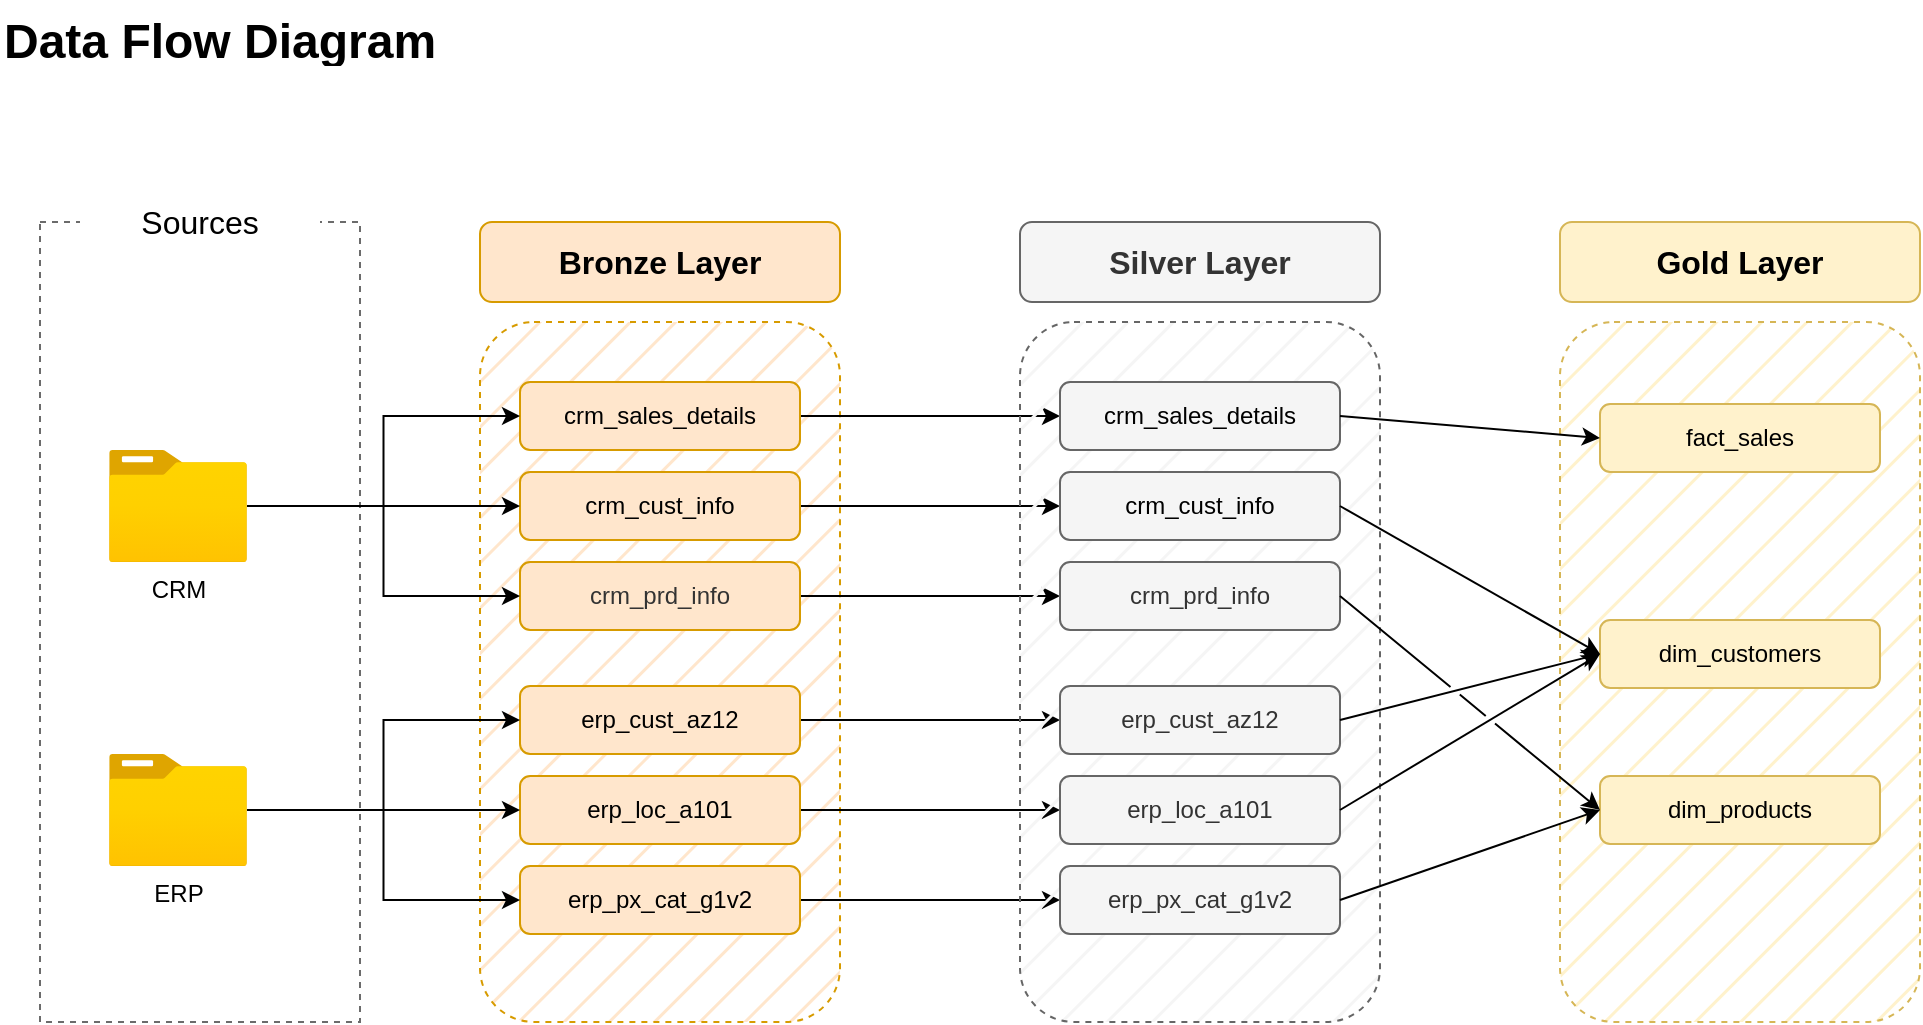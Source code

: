 <mxfile version="27.0.5">
  <diagram name="Page-1" id="aebnK3V7XL3wZ_iLVCu8">
    <mxGraphModel grid="1" page="1" gridSize="10" guides="1" tooltips="1" connect="1" arrows="1" fold="1" pageScale="1" pageWidth="1169" pageHeight="1654" math="0" shadow="0">
      <root>
        <mxCell id="0" />
        <mxCell id="1" parent="0" />
        <mxCell id="yjwQ3AwGPb4EgcVoTuyI-1" value="" style="rounded=0;whiteSpace=wrap;html=1;fillColor=none;dashed=1;strokeColor=#6B6B6B;" vertex="1" parent="1">
          <mxGeometry x="-100" y="121" width="160" height="400" as="geometry" />
        </mxCell>
        <mxCell id="yjwQ3AwGPb4EgcVoTuyI-2" value="&lt;font style=&quot;font-size: 16px;&quot;&gt;Sources&lt;/font&gt;" style="rounded=1;whiteSpace=wrap;html=1;strokeColor=none;" vertex="1" parent="1">
          <mxGeometry x="-80" y="101" width="120" height="40" as="geometry" />
        </mxCell>
        <mxCell id="yjwQ3AwGPb4EgcVoTuyI-7" value="" style="group" connectable="0" vertex="1" parent="1">
          <mxGeometry x="-65.5" y="229" width="80" height="70" as="geometry" />
        </mxCell>
        <mxCell id="yjwQ3AwGPb4EgcVoTuyI-5" value="CRM" style="image;aspect=fixed;html=1;points=[];align=center;fontSize=12;image=img/lib/azure2/general/Folder_Blank.svg;" vertex="1" parent="yjwQ3AwGPb4EgcVoTuyI-7">
          <mxGeometry y="6" width="69" height="56.0" as="geometry" />
        </mxCell>
        <mxCell id="yjwQ3AwGPb4EgcVoTuyI-11" value="" style="group" connectable="0" vertex="1" parent="1">
          <mxGeometry x="-65.5" y="387" width="80" height="70" as="geometry" />
        </mxCell>
        <mxCell id="yjwQ3AwGPb4EgcVoTuyI-8" value="ERP" style="image;aspect=fixed;html=1;points=[];align=center;fontSize=12;image=img/lib/azure2/general/Folder_Blank.svg;" vertex="1" parent="yjwQ3AwGPb4EgcVoTuyI-11">
          <mxGeometry width="69" height="56.0" as="geometry" />
        </mxCell>
        <mxCell id="yjwQ3AwGPb4EgcVoTuyI-15" value="" style="rounded=1;whiteSpace=wrap;html=1;fillColor=#ffe6cc;strokeColor=#d79b00;fillStyle=hatch;dashed=1;" vertex="1" parent="1">
          <mxGeometry x="120" y="171" width="180" height="350" as="geometry" />
        </mxCell>
        <mxCell id="yjwQ3AwGPb4EgcVoTuyI-17" value="&lt;font style=&quot;font-size: 16px;&quot;&gt;&lt;b&gt;Bronze Layer&lt;/b&gt;&lt;/font&gt;" style="rounded=1;whiteSpace=wrap;html=1;fillColor=#ffe6cc;strokeColor=#d79b00;" vertex="1" parent="1">
          <mxGeometry x="120" y="121" width="180" height="40" as="geometry" />
        </mxCell>
        <mxCell id="yjwQ3AwGPb4EgcVoTuyI-42" style="edgeStyle=orthogonalEdgeStyle;rounded=0;orthogonalLoop=1;jettySize=auto;html=1;entryX=0;entryY=0.5;entryDx=0;entryDy=0;" edge="1" parent="1" source="yjwQ3AwGPb4EgcVoTuyI-18" target="yjwQ3AwGPb4EgcVoTuyI-36">
          <mxGeometry relative="1" as="geometry" />
        </mxCell>
        <mxCell id="yjwQ3AwGPb4EgcVoTuyI-18" value="crm_sales_details" style="rounded=1;whiteSpace=wrap;html=1;fillColor=#ffe6cc;strokeColor=#d79b00;" vertex="1" parent="1">
          <mxGeometry x="140" y="201" width="140" height="34" as="geometry" />
        </mxCell>
        <mxCell id="yjwQ3AwGPb4EgcVoTuyI-43" style="edgeStyle=orthogonalEdgeStyle;rounded=0;orthogonalLoop=1;jettySize=auto;html=1;entryX=0;entryY=0.5;entryDx=0;entryDy=0;" edge="1" parent="1" source="yjwQ3AwGPb4EgcVoTuyI-19" target="yjwQ3AwGPb4EgcVoTuyI-37">
          <mxGeometry relative="1" as="geometry" />
        </mxCell>
        <mxCell id="yjwQ3AwGPb4EgcVoTuyI-19" value="crm_cust_info" style="rounded=1;whiteSpace=wrap;html=1;fillColor=#ffe6cc;strokeColor=#d79b00;" vertex="1" parent="1">
          <mxGeometry x="140" y="246" width="140" height="34" as="geometry" />
        </mxCell>
        <mxCell id="yjwQ3AwGPb4EgcVoTuyI-44" style="edgeStyle=orthogonalEdgeStyle;rounded=0;orthogonalLoop=1;jettySize=auto;html=1;entryX=0;entryY=0.5;entryDx=0;entryDy=0;" edge="1" parent="1" source="yjwQ3AwGPb4EgcVoTuyI-20" target="yjwQ3AwGPb4EgcVoTuyI-38">
          <mxGeometry relative="1" as="geometry" />
        </mxCell>
        <mxCell id="yjwQ3AwGPb4EgcVoTuyI-20" value="&lt;span style=&quot;color: rgb(51, 51, 51);&quot;&gt;crm_prd_info&lt;/span&gt;" style="rounded=1;whiteSpace=wrap;html=1;fillColor=#ffe6cc;strokeColor=#d79b00;" vertex="1" parent="1">
          <mxGeometry x="140" y="291" width="140" height="34" as="geometry" />
        </mxCell>
        <mxCell id="yjwQ3AwGPb4EgcVoTuyI-24" style="edgeStyle=orthogonalEdgeStyle;rounded=0;orthogonalLoop=1;jettySize=auto;html=1;entryX=0;entryY=0.5;entryDx=0;entryDy=0;" edge="1" parent="1" source="yjwQ3AwGPb4EgcVoTuyI-5" target="yjwQ3AwGPb4EgcVoTuyI-18">
          <mxGeometry relative="1" as="geometry" />
        </mxCell>
        <mxCell id="yjwQ3AwGPb4EgcVoTuyI-25" style="edgeStyle=orthogonalEdgeStyle;rounded=0;orthogonalLoop=1;jettySize=auto;html=1;entryX=0;entryY=0.5;entryDx=0;entryDy=0;" edge="1" parent="1" source="yjwQ3AwGPb4EgcVoTuyI-5" target="yjwQ3AwGPb4EgcVoTuyI-20">
          <mxGeometry relative="1" as="geometry" />
        </mxCell>
        <mxCell id="yjwQ3AwGPb4EgcVoTuyI-26" style="edgeStyle=orthogonalEdgeStyle;rounded=0;orthogonalLoop=1;jettySize=auto;html=1;entryX=0;entryY=0.5;entryDx=0;entryDy=0;" edge="1" parent="1" source="yjwQ3AwGPb4EgcVoTuyI-5" target="yjwQ3AwGPb4EgcVoTuyI-19">
          <mxGeometry relative="1" as="geometry" />
        </mxCell>
        <mxCell id="yjwQ3AwGPb4EgcVoTuyI-45" style="edgeStyle=orthogonalEdgeStyle;rounded=0;orthogonalLoop=1;jettySize=auto;html=1;entryX=0;entryY=0.5;entryDx=0;entryDy=0;" edge="1" parent="1" source="yjwQ3AwGPb4EgcVoTuyI-27" target="yjwQ3AwGPb4EgcVoTuyI-39">
          <mxGeometry relative="1" as="geometry" />
        </mxCell>
        <mxCell id="yjwQ3AwGPb4EgcVoTuyI-27" value="erp_cust_az12" style="rounded=1;whiteSpace=wrap;html=1;fillColor=#ffe6cc;strokeColor=#d79b00;" vertex="1" parent="1">
          <mxGeometry x="140" y="353" width="140" height="34" as="geometry" />
        </mxCell>
        <mxCell id="yjwQ3AwGPb4EgcVoTuyI-46" style="edgeStyle=orthogonalEdgeStyle;rounded=0;orthogonalLoop=1;jettySize=auto;html=1;entryX=0;entryY=0.5;entryDx=0;entryDy=0;" edge="1" parent="1" source="yjwQ3AwGPb4EgcVoTuyI-28" target="yjwQ3AwGPb4EgcVoTuyI-40">
          <mxGeometry relative="1" as="geometry" />
        </mxCell>
        <mxCell id="yjwQ3AwGPb4EgcVoTuyI-28" value="erp_loc_a101" style="rounded=1;whiteSpace=wrap;html=1;fillColor=#ffe6cc;strokeColor=#d79b00;" vertex="1" parent="1">
          <mxGeometry x="140" y="398" width="140" height="34" as="geometry" />
        </mxCell>
        <mxCell id="yjwQ3AwGPb4EgcVoTuyI-47" style="edgeStyle=orthogonalEdgeStyle;rounded=0;orthogonalLoop=1;jettySize=auto;html=1;entryX=0;entryY=0.5;entryDx=0;entryDy=0;" edge="1" parent="1" source="yjwQ3AwGPb4EgcVoTuyI-29" target="yjwQ3AwGPb4EgcVoTuyI-41">
          <mxGeometry relative="1" as="geometry" />
        </mxCell>
        <mxCell id="yjwQ3AwGPb4EgcVoTuyI-29" value="erp_px_cat_g1v2" style="rounded=1;whiteSpace=wrap;html=1;fillColor=#ffe6cc;strokeColor=#d79b00;" vertex="1" parent="1">
          <mxGeometry x="140" y="443" width="140" height="34" as="geometry" />
        </mxCell>
        <mxCell id="yjwQ3AwGPb4EgcVoTuyI-30" style="edgeStyle=orthogonalEdgeStyle;rounded=0;orthogonalLoop=1;jettySize=auto;html=1;entryX=0;entryY=0.5;entryDx=0;entryDy=0;" edge="1" parent="1" source="yjwQ3AwGPb4EgcVoTuyI-8" target="yjwQ3AwGPb4EgcVoTuyI-27">
          <mxGeometry relative="1" as="geometry" />
        </mxCell>
        <mxCell id="yjwQ3AwGPb4EgcVoTuyI-31" style="edgeStyle=orthogonalEdgeStyle;rounded=0;orthogonalLoop=1;jettySize=auto;html=1;entryX=0;entryY=0.5;entryDx=0;entryDy=0;" edge="1" parent="1" source="yjwQ3AwGPb4EgcVoTuyI-8" target="yjwQ3AwGPb4EgcVoTuyI-28">
          <mxGeometry relative="1" as="geometry" />
        </mxCell>
        <mxCell id="yjwQ3AwGPb4EgcVoTuyI-32" style="edgeStyle=orthogonalEdgeStyle;rounded=0;orthogonalLoop=1;jettySize=auto;html=1;entryX=0;entryY=0.5;entryDx=0;entryDy=0;" edge="1" parent="1" source="yjwQ3AwGPb4EgcVoTuyI-8" target="yjwQ3AwGPb4EgcVoTuyI-29">
          <mxGeometry relative="1" as="geometry" />
        </mxCell>
        <mxCell id="yjwQ3AwGPb4EgcVoTuyI-33" value="&lt;h1 style=&quot;margin-top: 0px;&quot;&gt;Data Flow Diagram&lt;/h1&gt;" style="text;html=1;whiteSpace=wrap;overflow=hidden;rounded=0;" vertex="1" parent="1">
          <mxGeometry x="-120" y="10" width="320" height="30" as="geometry" />
        </mxCell>
        <mxCell id="yjwQ3AwGPb4EgcVoTuyI-34" value="" style="rounded=1;whiteSpace=wrap;html=1;fillColor=#f5f5f5;strokeColor=#666666;fillStyle=hatch;dashed=1;fontColor=#333333;" vertex="1" parent="1">
          <mxGeometry x="390" y="171" width="180" height="350" as="geometry" />
        </mxCell>
        <mxCell id="yjwQ3AwGPb4EgcVoTuyI-35" value="&lt;font style=&quot;font-size: 16px;&quot;&gt;&lt;b&gt;Silver Layer&lt;/b&gt;&lt;/font&gt;" style="rounded=1;whiteSpace=wrap;html=1;fillColor=#f5f5f5;strokeColor=#666666;fontColor=#333333;" vertex="1" parent="1">
          <mxGeometry x="390" y="121" width="180" height="40" as="geometry" />
        </mxCell>
        <mxCell id="yjwQ3AwGPb4EgcVoTuyI-36" value="&lt;span style=&quot;color: rgb(0, 0, 0);&quot;&gt;crm_sales_details&lt;/span&gt;" style="rounded=1;whiteSpace=wrap;html=1;fillColor=#f5f5f5;strokeColor=#666666;fontColor=#333333;" vertex="1" parent="1">
          <mxGeometry x="410" y="201" width="140" height="34" as="geometry" />
        </mxCell>
        <mxCell id="yjwQ3AwGPb4EgcVoTuyI-37" value="&lt;span style=&quot;color: rgb(0, 0, 0);&quot;&gt;crm_cust_info&lt;/span&gt;" style="rounded=1;whiteSpace=wrap;html=1;fillColor=#f5f5f5;strokeColor=#666666;fontColor=#333333;" vertex="1" parent="1">
          <mxGeometry x="410" y="246" width="140" height="34" as="geometry" />
        </mxCell>
        <mxCell id="yjwQ3AwGPb4EgcVoTuyI-38" value="crm_prd_info" style="rounded=1;whiteSpace=wrap;html=1;fillColor=#f5f5f5;strokeColor=#666666;fontColor=#333333;" vertex="1" parent="1">
          <mxGeometry x="410" y="291" width="140" height="34" as="geometry" />
        </mxCell>
        <mxCell id="yjwQ3AwGPb4EgcVoTuyI-39" value="erp_cust_az12" style="rounded=1;whiteSpace=wrap;html=1;fillColor=#f5f5f5;strokeColor=#666666;fontColor=#333333;" vertex="1" parent="1">
          <mxGeometry x="410" y="353" width="140" height="34" as="geometry" />
        </mxCell>
        <mxCell id="yjwQ3AwGPb4EgcVoTuyI-40" value="erp_loc_a101" style="rounded=1;whiteSpace=wrap;html=1;fillColor=#f5f5f5;strokeColor=#666666;fontColor=#333333;" vertex="1" parent="1">
          <mxGeometry x="410" y="398" width="140" height="34" as="geometry" />
        </mxCell>
        <mxCell id="yjwQ3AwGPb4EgcVoTuyI-41" value="erp_px_cat_g1v2" style="rounded=1;whiteSpace=wrap;html=1;fillColor=#f5f5f5;strokeColor=#666666;fontColor=#333333;" vertex="1" parent="1">
          <mxGeometry x="410" y="443" width="140" height="34" as="geometry" />
        </mxCell>
        <mxCell id="yjwQ3AwGPb4EgcVoTuyI-48" value="" style="rounded=1;whiteSpace=wrap;html=1;fillColor=#fff2cc;strokeColor=#d6b656;fillStyle=hatch;dashed=1;" vertex="1" parent="1">
          <mxGeometry x="660" y="171" width="180" height="350" as="geometry" />
        </mxCell>
        <mxCell id="yjwQ3AwGPb4EgcVoTuyI-49" value="&lt;font style=&quot;font-size: 16px;&quot;&gt;&lt;b&gt;Gold Layer&lt;/b&gt;&lt;/font&gt;" style="rounded=1;whiteSpace=wrap;html=1;fillColor=#fff2cc;strokeColor=#d6b656;" vertex="1" parent="1">
          <mxGeometry x="660" y="121" width="180" height="40" as="geometry" />
        </mxCell>
        <mxCell id="yjwQ3AwGPb4EgcVoTuyI-50" value="fact_sales" style="rounded=1;whiteSpace=wrap;html=1;fillColor=#fff2cc;strokeColor=#d6b656;" vertex="1" parent="1">
          <mxGeometry x="680" y="212" width="140" height="34" as="geometry" />
        </mxCell>
        <mxCell id="yjwQ3AwGPb4EgcVoTuyI-51" value="dim_products" style="rounded=1;whiteSpace=wrap;html=1;fillColor=#fff2cc;strokeColor=#d6b656;" vertex="1" parent="1">
          <mxGeometry x="680" y="398" width="140" height="34" as="geometry" />
        </mxCell>
        <mxCell id="yjwQ3AwGPb4EgcVoTuyI-52" value="dim_customers" style="rounded=1;whiteSpace=wrap;html=1;fillColor=#fff2cc;strokeColor=#d6b656;" vertex="1" parent="1">
          <mxGeometry x="680" y="320" width="140" height="34" as="geometry" />
        </mxCell>
        <mxCell id="yjwQ3AwGPb4EgcVoTuyI-56" value="" style="endArrow=classic;html=1;rounded=0;exitX=1;exitY=0.5;exitDx=0;exitDy=0;entryX=0;entryY=0.5;entryDx=0;entryDy=0;" edge="1" parent="1" source="yjwQ3AwGPb4EgcVoTuyI-36" target="yjwQ3AwGPb4EgcVoTuyI-50">
          <mxGeometry width="50" height="50" relative="1" as="geometry">
            <mxPoint x="570" y="350" as="sourcePoint" />
            <mxPoint x="620" y="300" as="targetPoint" />
          </mxGeometry>
        </mxCell>
        <mxCell id="yjwQ3AwGPb4EgcVoTuyI-57" value="" style="endArrow=classic;html=1;rounded=0;exitX=1;exitY=0.5;exitDx=0;exitDy=0;entryX=0;entryY=0.5;entryDx=0;entryDy=0;jumpStyle=gap;" edge="1" parent="1" source="yjwQ3AwGPb4EgcVoTuyI-37" target="yjwQ3AwGPb4EgcVoTuyI-52">
          <mxGeometry width="50" height="50" relative="1" as="geometry">
            <mxPoint x="560" y="228" as="sourcePoint" />
            <mxPoint x="690" y="239" as="targetPoint" />
          </mxGeometry>
        </mxCell>
        <mxCell id="yjwQ3AwGPb4EgcVoTuyI-58" value="" style="endArrow=classic;html=1;rounded=0;exitX=1;exitY=0.5;exitDx=0;exitDy=0;entryX=0;entryY=0.5;entryDx=0;entryDy=0;jumpStyle=gap;" edge="1" parent="1" source="yjwQ3AwGPb4EgcVoTuyI-39" target="yjwQ3AwGPb4EgcVoTuyI-52">
          <mxGeometry width="50" height="50" relative="1" as="geometry">
            <mxPoint x="560" y="273" as="sourcePoint" />
            <mxPoint x="670" y="350" as="targetPoint" />
          </mxGeometry>
        </mxCell>
        <mxCell id="yjwQ3AwGPb4EgcVoTuyI-59" value="" style="endArrow=classic;html=1;rounded=0;exitX=1;exitY=0.5;exitDx=0;exitDy=0;entryX=0;entryY=0.5;entryDx=0;entryDy=0;jumpStyle=gap;" edge="1" parent="1" source="yjwQ3AwGPb4EgcVoTuyI-40" target="yjwQ3AwGPb4EgcVoTuyI-52">
          <mxGeometry width="50" height="50" relative="1" as="geometry">
            <mxPoint x="560" y="380" as="sourcePoint" />
            <mxPoint x="680" y="340" as="targetPoint" />
          </mxGeometry>
        </mxCell>
        <mxCell id="yjwQ3AwGPb4EgcVoTuyI-60" value="" style="endArrow=classic;html=1;rounded=0;exitX=1;exitY=0.5;exitDx=0;exitDy=0;entryX=0;entryY=0.5;entryDx=0;entryDy=0;jumpStyle=gap;" edge="1" parent="1" source="yjwQ3AwGPb4EgcVoTuyI-38" target="yjwQ3AwGPb4EgcVoTuyI-51">
          <mxGeometry width="50" height="50" relative="1" as="geometry">
            <mxPoint x="560" y="425" as="sourcePoint" />
            <mxPoint x="690" y="347" as="targetPoint" />
          </mxGeometry>
        </mxCell>
        <mxCell id="yjwQ3AwGPb4EgcVoTuyI-61" value="" style="endArrow=classic;html=1;rounded=0;exitX=1;exitY=0.5;exitDx=0;exitDy=0;entryX=0;entryY=0.5;entryDx=0;entryDy=0;jumpStyle=gap;" edge="1" parent="1" source="yjwQ3AwGPb4EgcVoTuyI-41" target="yjwQ3AwGPb4EgcVoTuyI-51">
          <mxGeometry width="50" height="50" relative="1" as="geometry">
            <mxPoint x="560" y="318" as="sourcePoint" />
            <mxPoint x="680" y="410" as="targetPoint" />
          </mxGeometry>
        </mxCell>
      </root>
    </mxGraphModel>
  </diagram>
</mxfile>
